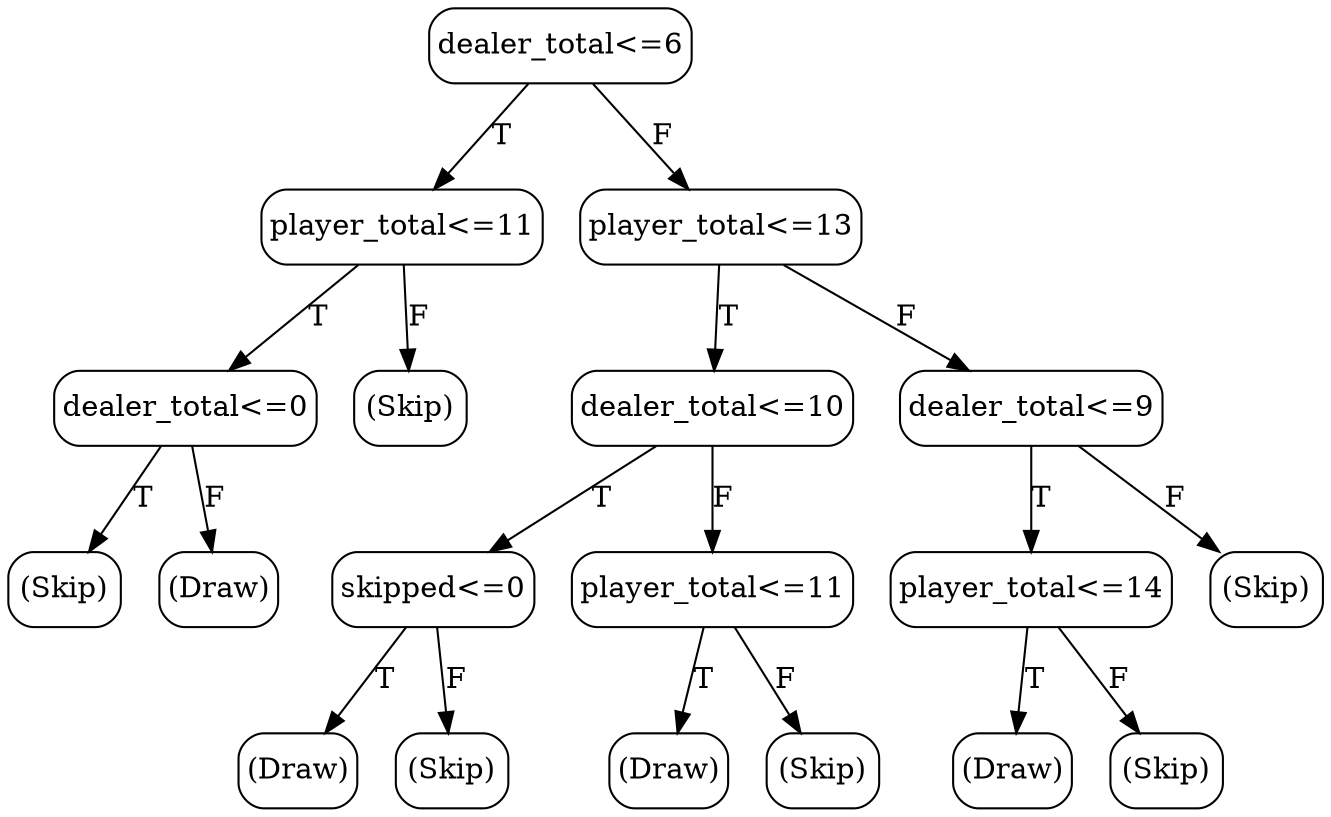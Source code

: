 // decision tree
digraph {
	4 [label="(Skip)" margin="0.05,0.05" shape=box style=rounded]
	5 [label="(Draw)" margin="0.05,0.05" shape=box style=rounded]
	2 [label="dealer_total<=0" margin="0.05,0.05" shape=box style=rounded]
	2 -> 4 [label=T]
	2 -> 5 [label=F]
	9 [label="(Skip)" margin="0.05,0.05" shape=box style=rounded]
	1 [label="player_total<=11" margin="0.05,0.05" shape=box style=rounded]
	1 -> 2 [label=T]
	1 -> 9 [label=F]
	19 [label="(Draw)" margin="0.05,0.05" shape=box style=rounded]
	20 [label="(Skip)" margin="0.05,0.05" shape=box style=rounded]
	18 [label="skipped<=0" margin="0.05,0.05" shape=box style=rounded]
	18 -> 19 [label=T]
	18 -> 20 [label=F]
	22 [label="(Draw)" margin="0.05,0.05" shape=box style=rounded]
	23 [label="(Skip)" margin="0.05,0.05" shape=box style=rounded]
	21 [label="player_total<=11" margin="0.05,0.05" shape=box style=rounded]
	21 -> 22 [label=T]
	21 -> 23 [label=F]
	17 [label="dealer_total<=10" margin="0.05,0.05" shape=box style=rounded]
	17 -> 18 [label=T]
	17 -> 21 [label=F]
	26 [label="(Draw)" margin="0.05,0.05" shape=box style=rounded]
	27 [label="(Skip)" margin="0.05,0.05" shape=box style=rounded]
	25 [label="player_total<=14" margin="0.05,0.05" shape=box style=rounded]
	25 -> 26 [label=T]
	25 -> 27 [label=F]
	28 [label="(Skip)" margin="0.05,0.05" shape=box style=rounded]
	24 [label="dealer_total<=9" margin="0.05,0.05" shape=box style=rounded]
	24 -> 25 [label=T]
	24 -> 28 [label=F]
	16 [label="player_total<=13" margin="0.05,0.05" shape=box style=rounded]
	16 -> 17 [label=T]
	16 -> 24 [label=F]
	0 [label="dealer_total<=6" margin="0.05,0.05" shape=box style=rounded]
	0 -> 1 [label=T]
	0 -> 16 [label=F]
}
